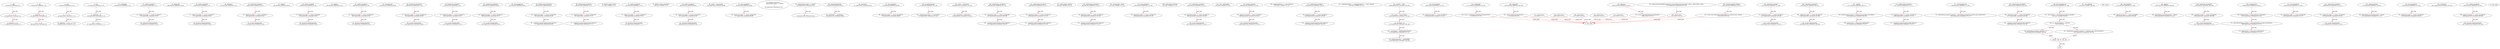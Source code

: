 digraph  {
13 [label="2_ add\n13-function_definition-3-6", type_label=function_definition];
31 [label="3_ c = a + b;\n31-expression_statement-4-4", type_label=expression_statement];
37 [label="4_ require(c >= a);\n37-expression_statement-5-5", type_label=expression_statement];
44 [label="6_ sub\n44-function_definition-7-10", type_label=function_definition];
62 [label="7_ require(b <= a);\n62-expression_statement-8-8", type_label=expression_statement];
69 [label="8_ c = a - b;\n69-expression_statement-9-9", type_label=expression_statement];
75 [label="10_ mul\n75-function_definition-11-14", type_label=function_definition];
93 [label="11_ c = a * b;\n93-expression_statement-12-12", type_label=expression_statement];
99 [label="12_ require(a == 0 || c / a == b);\n99-expression_statement-13-13", type_label=expression_statement];
112 [label="14_ div\n112-function_definition-15-18", type_label=function_definition];
130 [label="15_ require(b > 0);\n130-expression_statement-16-16", type_label=expression_statement];
137 [label="16_ c = a / b;\n137-expression_statement-17-17", type_label=expression_statement];
146 [label="20_ totalSupply\n146-function_definition-21-21", type_label=function_definition];
154 [label="21_ sendto_txorigin17\n154-function_definition-22-25", type_label=function_definition];
170 [label="22_ require (tx.origin == owner_txorigin17);\n170-expression_statement-23-23", type_label=expression_statement];
179 [label="23_ receiver.transfer(amount);\n179-expression_statement-24-24", type_label=expression_statement];
186 [label="25_ balanceOf\n186-function_definition-26-26", type_label=function_definition];
199 [label="26_ sendto_txorigin37\n199-function_definition-27-30", type_label=function_definition];
215 [label="27_ require (tx.origin == owner_txorigin37);\n215-expression_statement-28-28", type_label=expression_statement];
224 [label="28_ receiver.transfer(amount);\n224-expression_statement-29-29", type_label=expression_statement];
231 [label="30_ allowance\n231-function_definition-31-31", type_label=function_definition];
248 [label="31_ transferTo_txorigin3\n248-function_definition-32-35", type_label=function_definition];
264 [label="32_ require(tx.origin == owner_txorigin3);\n264-expression_statement-33-33", type_label=expression_statement];
273 [label="33_ to.call.value(amount);\n273-expression_statement-34-34", type_label=expression_statement];
282 [label="35_ transfer\n282-function_definition-36-36", type_label=function_definition];
298 [label="36_ sendto_txorigin9\n298-function_definition-37-40", type_label=function_definition];
314 [label="37_ require (tx.origin == owner_txorigin9);\n314-expression_statement-38-38", type_label=expression_statement];
323 [label="38_ receiver.transfer(amount);\n323-expression_statement-39-39", type_label=expression_statement];
330 [label="40_ approve\n330-function_definition-41-41", type_label=function_definition];
346 [label="41_ sendto_txorigin25\n346-function_definition-42-45", type_label=function_definition];
362 [label="42_ require (tx.origin == owner_txorigin25);\n362-expression_statement-43-43", type_label=expression_statement];
371 [label="43_ receiver.transfer(amount);\n371-expression_statement-44-44", type_label=expression_statement];
378 [label="45_ transferFrom\n378-function_definition-46-46", type_label=function_definition];
398 [label="46_ transferTo_txorigin19\n398-function_definition-47-50", type_label=function_definition];
414 [label="47_ require(tx.origin == owner_txorigin19);\n414-expression_statement-48-48", type_label=expression_statement];
423 [label="48_ to.call.value(amount);\n423-expression_statement-49-49", type_label=expression_statement];
432 [label="50_ transferTo_txorigin27\n432-function_definition-51-54", type_label=function_definition];
448 [label="51_ require(tx.origin == owner_txorigin27);\n448-expression_statement-52-52", type_label=expression_statement];
457 [label="52_ to.call.value(amount);\n457-expression_statement-53-53", type_label=expression_statement];
480 [label="55_ transferTo_txorigin31\n480-function_definition-56-59", type_label=function_definition];
496 [label="56_ require(tx.origin == owner_txorigin31);\n496-expression_statement-57-57", type_label=expression_statement];
505 [label="57_ to.call.value(amount);\n505-expression_statement-58-58", type_label=expression_statement];
531 [label="62_ receiveApproval\n531-function_definition-63-63", type_label=function_definition];
550 [label="63_ withdrawAll_txorigin26\n550-function_definition-64-67", type_label=function_definition];
562 [label="64_ require(tx.origin == owner_txorigin26);\n562-expression_statement-65-65", type_label=expression_statement];
571 [label="65_ _recipient.transfer(address(this).balance);\n571-expression_statement-66-66", type_label=expression_statement];
585 [label="69_ withdrawAll_txorigin34\n585-function_definition-70-73", type_label=function_definition];
597 [label="70_ require(tx.origin == owner_txorigin34);\n597-expression_statement-71-71", type_label=expression_statement];
606 [label="71_ _recipient.transfer(address(this).balance);\n606-expression_statement-72-72", type_label=expression_statement];
617 [label="73_ address public owner;\n617-new_variable-74-74", type_label=new_variable];
622 [label="74_ sendto_txorigin21\n622-function_definition-75-78", type_label=function_definition];
638 [label="75_ require (tx.origin == owner_txorigin21);\n638-expression_statement-76-76", type_label=expression_statement];
647 [label="76_ receiver.transfer(amount);\n647-expression_statement-77-77", type_label=expression_statement];
654 [label="78_ address public newOwner;\n654-new_variable-79-79", type_label=new_variable];
659 [label="79_ sendto_txorigin13\n659-function_definition-80-83", type_label=function_definition];
675 [label="80_ require (tx.origin == owner_txorigin13);\n675-expression_statement-81-81", type_label=expression_statement];
684 [label="81_ receiver.transfer(amount);\n684-expression_statement-82-82", type_label=expression_statement];
703 [label="85_ owner = msg.sender;\n703-expression_statement-86-86", type_label=expression_statement];
709 [label="87_ bug_txorigin20\n709-function_definition-88-90", type_label=function_definition];
717 [label="88_ require(tx.origin == owner_txorigin20);\n717-expression_statement-89-89", type_label=expression_statement];
726 [label="90_ modifier onlyOwner {\n        require(msg.sender == owner);\n        _;\n    }\n726-expression_statement-91-94", type_label=expression_statement];
729 [label="91_ require(msg.sender == owner);\n729-expression_statement-92-92", type_label=expression_statement];
738 [label="92_ _;\n738-expression_statement-93-93", type_label=expression_statement];
740 [label="94_ transferOwnership\n740-function_definition-95-97", type_label=function_definition];
747 [label="94_ onlyOwner\n747-expression_statement-95-95", type_label=expression_statement];
750 [label="95_ newOwner = _newOwner;\n750-expression_statement-96-96", type_label=expression_statement];
754 [label="97_ bug_txorigin32\n754-function_definition-98-100", type_label=function_definition];
762 [label="98_ require(tx.origin == owner_txorigin32);\n762-expression_statement-99-99", type_label=expression_statement];
771 [label="100_ acceptOwnership\n771-function_definition-101-106", type_label=function_definition];
775 [label="101_ require(msg.sender == newOwner);\n775-expression_statement-102-102", type_label=expression_statement];
790 [label="103_ owner = newOwner;\n790-expression_statement-104-104", type_label=expression_statement];
794 [label="104_ newOwner = address(0);\n794-expression_statement-105-105", type_label=expression_statement];
800 [label="106_ withdrawAll_txorigin38\n800-function_definition-107-110", type_label=function_definition];
812 [label="107_ require(tx.origin == owner_txorigin38);\n812-expression_statement-108-108", type_label=expression_statement];
821 [label="108_ _recipient.transfer(address(this).balance);\n821-expression_statement-109-109", type_label=expression_statement];
846 [label="113_ withdrawAll_txorigin10\n846-function_definition-114-117", type_label=function_definition];
858 [label="114_ require(tx.origin == owner_txorigin10);\n858-expression_statement-115-115", type_label=expression_statement];
867 [label="115_ _recipient.transfer(address(this).balance);\n867-expression_statement-116-116", type_label=expression_statement];
878 [label="117_ string public symbol;\n878-new_variable-118-118", type_label=new_variable];
883 [label="118_ withdrawAll_txorigin22\n883-function_definition-119-122", type_label=function_definition];
895 [label="119_ require(tx.origin == owner_txorigin22);\n895-expression_statement-120-120", type_label=expression_statement];
904 [label="120_ _recipient.transfer(address(this).balance);\n904-expression_statement-121-121", type_label=expression_statement];
915 [label="122_ string public  name;\n915-new_variable-123-123", type_label=new_variable];
920 [label="123_ bug_txorigin12\n920-function_definition-124-126", type_label=function_definition];
928 [label="124_ require(tx.origin == owner_txorigin12);\n928-expression_statement-125-125", type_label=expression_statement];
937 [label="126_ uint8 public decimals;\n937-new_variable-127-127", type_label=new_variable];
942 [label="127_ transferTo_txorigin11\n942-function_definition-128-131", type_label=function_definition];
958 [label="128_ require(tx.origin == owner_txorigin11);\n958-expression_statement-129-129", type_label=expression_statement];
967 [label="129_ to.call.value(amount);\n967-expression_statement-130-130", type_label=expression_statement];
976 [label="131_ uint _totalSupply;\n976-new_variable-132-132", type_label=new_variable];
980 [label="132_ sendto_txorigin1\n980-function_definition-133-136", type_label=function_definition];
996 [label="133_ require (tx.origin == owner_txorigin1);\n996-expression_statement-134-134", type_label=expression_statement];
1005 [label="134_ receiver.transfer(amount);\n1005-expression_statement-135-135", type_label=expression_statement];
1012 [label="136_ mapping(address => uint) balances;\n1012-new_variable-137-137", type_label=new_variable];
1018 [label="137_ withdrawAll_txorigin2\n1018-function_definition-138-141", type_label=function_definition];
1030 [label="138_ require(tx.origin == owner_txorigin2);\n1030-expression_statement-139-139", type_label=expression_statement];
1039 [label="139_ _recipient.transfer(address(this).balance);\n1039-expression_statement-140-140", type_label=expression_statement];
1050 [label="141_ mapping(address => mapping(address => uint)) allowed;\n1050-new_variable-142-142", type_label=new_variable];
1060 [label="143_ symbol = \"XQC\";\n1060-expression_statement-144-144", type_label=expression_statement];
1065 [label="144_ name = \"Quras Token\";\n1065-expression_statement-145-145", type_label=expression_statement];
1070 [label="145_ decimals = 8;\n1070-expression_statement-146-146", type_label=expression_statement];
1074 [label="146_ _totalSupply = 88888888800000000;\n1074-expression_statement-147-147", type_label=expression_statement];
1078 [label="147_ balances[owner] = _totalSupply;\n1078-expression_statement-148-148", type_label=expression_statement];
1094 [label="150_ bug_txorigin4\n1094-function_definition-151-153", type_label=function_definition];
1102 [label="151_ require(tx.origin == owner_txorigin4);\n1102-expression_statement-152-152", type_label=expression_statement];
1111 [label="153_ totalSupply\n1111-function_definition-154-156", type_label=function_definition];
1120 [label="154_ return _totalSupply.sub(balances[address(0)]);\n1120-return-155-155", type_label=return];
1131 [label="156_ transferTo_txorigin7\n1131-function_definition-157-160", type_label=function_definition];
1147 [label="157_ require(tx.origin == owner_txorigin7);\n1147-expression_statement-158-158", type_label=expression_statement];
1156 [label="158_ to.call.value(amount);\n1156-expression_statement-159-159", type_label=expression_statement];
1165 [label="160_ balanceOf\n1165-function_definition-161-163", type_label=function_definition];
1179 [label="161_ return balances[tokenOwner];\n1179-return-162-162", type_label=return];
1183 [label="163_ transferTo_txorigin23\n1183-function_definition-164-167", type_label=function_definition];
1199 [label="164_ require(tx.origin == owner_txorigin23);\n1199-expression_statement-165-165", type_label=expression_statement];
1208 [label="165_ to.call.value(amount);\n1208-expression_statement-166-166", type_label=expression_statement];
1217 [label="167_ transfer\n1217-function_definition-168-173", type_label=function_definition];
1234 [label="168_ balances[msg.sender] = balances[msg.sender].sub(tokens);\n1234-expression_statement-169-169", type_label=expression_statement];
1251 [label="169_ balances[to] = balances[to].add(tokens);\n1251-expression_statement-170-170", type_label=expression_statement];
1274 [label="171_ return true;\n1274-return-172-172", type_label=return];
1277 [label="173_ withdrawAll_txorigin14\n1277-function_definition-174-177", type_label=function_definition];
1289 [label="174_ require(tx.origin == owner_txorigin14);\n1289-expression_statement-175-175", type_label=expression_statement];
1298 [label="175_ _recipient.transfer(address(this).balance);\n1298-expression_statement-176-176", type_label=expression_statement];
1309 [label="177_ increaseApproval\n1309-function_definition-178-182", type_label=function_definition];
1325 [label="178_ allowed[msg.sender][_spender] = allowed[msg.sender][_spender].add(_addedValue);\n1325-expression_statement-179-179", type_label=expression_statement];
1362 [label="180_ return true;\n1362-return-181-181", type_label=return];
1365 [label="182_ withdrawAll_txorigin30\n1365-function_definition-183-186", type_label=function_definition];
1377 [label="183_ require(tx.origin == owner_txorigin30);\n1377-expression_statement-184-184", type_label=expression_statement];
1386 [label="184_ _recipient.transfer(address(this).balance);\n1386-expression_statement-185-185", type_label=expression_statement];
1397 [label="186_ decreaseApproval\n1397-function_definition-187-196", type_label=function_definition];
1413 [label="187_ uint oldValue = allowed[msg.sender][_spender];\n1413-new_variable-188-188", type_label=new_variable];
1414 [label="187_ uint oldValue\n1414-new_variable-188-188", type_label=new_variable];
1425 [label="188_ if__subtractedValue > oldValue\n1425-if-189-193", type_label=if];
3284 [label="188_ end_if", type_label=end_if];
1430 [label="189_ allowed[msg.sender][_spender] = 0;\n1430-expression_statement-190-190", type_label=expression_statement];
1441 [label="191_ allowed[msg.sender][_spender] = oldValue.sub(_subtractedValue);\n1441-expression_statement-192-192", type_label=expression_statement];
1472 [label="194_ return true;\n1472-return-195-195", type_label=return];
1475 [label="196_ bug_txorigin8\n1475-function_definition-197-199", type_label=function_definition];
1483 [label="197_ require(tx.origin == owner_txorigin8);\n1483-expression_statement-198-198", type_label=expression_statement];
1492 [label="199_ approve\n1492-function_definition-200-204", type_label=function_definition];
1509 [label="200_ allowed[msg.sender][spender] = tokens;\n1509-expression_statement-201-201", type_label=expression_statement];
1529 [label="202_ return true;\n1529-return-203-203", type_label=return];
1532 [label="204_ transferTo_txorigin39\n1532-function_definition-205-208", type_label=function_definition];
1548 [label="205_ require(tx.origin == owner_txorigin39);\n1548-expression_statement-206-206", type_label=expression_statement];
1557 [label="206_ to.call.value(amount);\n1557-expression_statement-207-207", type_label=expression_statement];
1566 [label="208_ transferFrom\n1566-function_definition-209-215", type_label=function_definition];
1587 [label="209_ balances[from] = balances[from].sub(tokens);\n1587-expression_statement-210-210", type_label=expression_statement];
1600 [label="210_ allowed[from][msg.sender] = allowed[from][msg.sender].sub(tokens);\n1600-expression_statement-211-211", type_label=expression_statement];
1621 [label="211_ balances[to] = balances[to].add(tokens);\n1621-expression_statement-212-212", type_label=expression_statement];
1642 [label="213_ return true;\n1642-return-214-214", type_label=return];
1645 [label="215_ bug_txorigin36\n1645-function_definition-216-218", type_label=function_definition];
1653 [label="216_ require(tx.origin == owner_txorigin36);\n1653-expression_statement-217-217", type_label=expression_statement];
1662 [label="218_ allowance\n1662-function_definition-219-221", type_label=function_definition];
1680 [label="219_ return allowed[tokenOwner][spender];\n1680-return-220-220", type_label=return];
1686 [label="221_ transferTo_txorigin35\n1686-function_definition-222-225", type_label=function_definition];
1702 [label="222_ require(tx.origin == owner_txorigin35);\n1702-expression_statement-223-223", type_label=expression_statement];
1711 [label="223_ to.call.value(amount);\n1711-expression_statement-224-224", type_label=expression_statement];
1720 [label="225_ approveAndCall\n1720-function_definition-226-231", type_label=function_definition];
1741 [label="226_ allowed[msg.sender][spender] = tokens;\n1741-expression_statement-227-227", type_label=expression_statement];
1761 [label="228_ ApproveAndCallFallBack(spender).receiveApproval(msg.sender, tokens, address(this), data);\n1761-expression_statement-229-229", type_label=expression_statement];
1781 [label="229_ return true;\n1781-return-230-230", type_label=return];
1784 [label="231_ bug_txorigin40\n1784-function_definition-232-234", type_label=function_definition];
1792 [label="232_ require(tx.origin == owner_txorigin40);\n1792-expression_statement-233-233", type_label=expression_statement];
1801 [label="234_ transferAnyERC20Token\n1801-function_definition-235-237", type_label=function_definition];
1812 [label="234_ onlyOwner\n1812-expression_statement-235-235", type_label=expression_statement];
1820 [label="235_ return ERC20Interface(tokenAddress).transfer(owner, tokens);\n1820-return-236-236", type_label=return];
1832 [label="237_ sendto_txorigin33\n1832-function_definition-238-241", type_label=function_definition];
1848 [label="238_ require (tx.origin == owner_txorigin33);\n1848-expression_statement-239-239", type_label=expression_statement];
1857 [label="239_ receiver.transfer(amount);\n1857-expression_statement-240-240", type_label=expression_statement];
1 [label="0_ start_node", type_label=start];
2 [label="0_ exit_node", type_label=exit];
"(3284, (188, 8), (192, 9))";
1456;
13 -> 31  [color=red, controlflow_type=next_line, edge_type=CFG_edge, key=0, label=next_line];
31 -> 37  [color=red, controlflow_type=next_line, edge_type=CFG_edge, key=0, label=next_line];
44 -> 62  [color=red, controlflow_type=next_line, edge_type=CFG_edge, key=0, label=next_line];
62 -> 69  [color=red, controlflow_type=next_line, edge_type=CFG_edge, key=0, label=next_line];
75 -> 93  [color=red, controlflow_type=next_line, edge_type=CFG_edge, key=0, label=next_line];
93 -> 99  [color=red, controlflow_type=next_line, edge_type=CFG_edge, key=0, label=next_line];
112 -> 130  [color=red, controlflow_type=next_line, edge_type=CFG_edge, key=0, label=next_line];
130 -> 137  [color=red, controlflow_type=next_line, edge_type=CFG_edge, key=0, label=next_line];
154 -> 170  [color=red, controlflow_type=next_line, edge_type=CFG_edge, key=0, label=next_line];
170 -> 179  [color=red, controlflow_type=next_line, edge_type=CFG_edge, key=0, label=next_line];
199 -> 215  [color=red, controlflow_type=next_line, edge_type=CFG_edge, key=0, label=next_line];
215 -> 224  [color=red, controlflow_type=next_line, edge_type=CFG_edge, key=0, label=next_line];
248 -> 264  [color=red, controlflow_type=next_line, edge_type=CFG_edge, key=0, label=next_line];
264 -> 273  [color=red, controlflow_type=next_line, edge_type=CFG_edge, key=0, label=next_line];
298 -> 314  [color=red, controlflow_type=next_line, edge_type=CFG_edge, key=0, label=next_line];
314 -> 323  [color=red, controlflow_type=next_line, edge_type=CFG_edge, key=0, label=next_line];
346 -> 362  [color=red, controlflow_type=next_line, edge_type=CFG_edge, key=0, label=next_line];
362 -> 371  [color=red, controlflow_type=next_line, edge_type=CFG_edge, key=0, label=next_line];
398 -> 414  [color=red, controlflow_type=next_line, edge_type=CFG_edge, key=0, label=next_line];
414 -> 423  [color=red, controlflow_type=next_line, edge_type=CFG_edge, key=0, label=next_line];
432 -> 448  [color=red, controlflow_type=next_line, edge_type=CFG_edge, key=0, label=next_line];
448 -> 457  [color=red, controlflow_type=next_line, edge_type=CFG_edge, key=0, label=next_line];
480 -> 496  [color=red, controlflow_type=next_line, edge_type=CFG_edge, key=0, label=next_line];
496 -> 505  [color=red, controlflow_type=next_line, edge_type=CFG_edge, key=0, label=next_line];
550 -> 562  [color=red, controlflow_type=next_line, edge_type=CFG_edge, key=0, label=next_line];
562 -> 571  [color=red, controlflow_type=next_line, edge_type=CFG_edge, key=0, label=next_line];
585 -> 597  [color=red, controlflow_type=next_line, edge_type=CFG_edge, key=0, label=next_line];
597 -> 606  [color=red, controlflow_type=next_line, edge_type=CFG_edge, key=0, label=next_line];
622 -> 638  [color=red, controlflow_type=next_line, edge_type=CFG_edge, key=0, label=next_line];
638 -> 647  [color=red, controlflow_type=next_line, edge_type=CFG_edge, key=0, label=next_line];
659 -> 675  [color=red, controlflow_type=next_line, edge_type=CFG_edge, key=0, label=next_line];
675 -> 684  [color=red, controlflow_type=next_line, edge_type=CFG_edge, key=0, label=next_line];
709 -> 717  [color=red, controlflow_type=next_line, edge_type=CFG_edge, key=0, label=next_line];
729 -> 738  [color=red, controlflow_type=next_line, edge_type=CFG_edge, key=0, label=next_line];
740 -> 750  [color=red, controlflow_type=next_line, edge_type=CFG_edge, key=0, label=next_line];
754 -> 762  [color=red, controlflow_type=next_line, edge_type=CFG_edge, key=0, label=next_line];
771 -> 775  [color=red, controlflow_type=next_line, edge_type=CFG_edge, key=0, label=next_line];
790 -> 794  [color=red, controlflow_type=next_line, edge_type=CFG_edge, key=0, label=next_line];
800 -> 812  [color=red, controlflow_type=next_line, edge_type=CFG_edge, key=0, label=next_line];
812 -> 821  [color=red, controlflow_type=next_line, edge_type=CFG_edge, key=0, label=next_line];
846 -> 858  [color=red, controlflow_type=next_line, edge_type=CFG_edge, key=0, label=next_line];
858 -> 867  [color=red, controlflow_type=next_line, edge_type=CFG_edge, key=0, label=next_line];
883 -> 895  [color=red, controlflow_type=next_line, edge_type=CFG_edge, key=0, label=next_line];
895 -> 904  [color=red, controlflow_type=next_line, edge_type=CFG_edge, key=0, label=next_line];
920 -> 928  [color=red, controlflow_type=next_line, edge_type=CFG_edge, key=0, label=next_line];
942 -> 958  [color=red, controlflow_type=next_line, edge_type=CFG_edge, key=0, label=next_line];
958 -> 967  [color=red, controlflow_type=next_line, edge_type=CFG_edge, key=0, label=next_line];
980 -> 996  [color=red, controlflow_type=next_line, edge_type=CFG_edge, key=0, label=next_line];
996 -> 1005  [color=red, controlflow_type=next_line, edge_type=CFG_edge, key=0, label=next_line];
1018 -> 1030  [color=red, controlflow_type=next_line, edge_type=CFG_edge, key=0, label=next_line];
1030 -> 1039  [color=red, controlflow_type=next_line, edge_type=CFG_edge, key=0, label=next_line];
1060 -> 1065  [color=red, controlflow_type=next_line, edge_type=CFG_edge, key=0, label=next_line];
1065 -> 1070  [color=red, controlflow_type=next_line, edge_type=CFG_edge, key=0, label=next_line];
1070 -> 1074  [color=red, controlflow_type=next_line, edge_type=CFG_edge, key=0, label=next_line];
1074 -> 1078  [color=red, controlflow_type=next_line, edge_type=CFG_edge, key=0, label=next_line];
1094 -> 1102  [color=red, controlflow_type=next_line, edge_type=CFG_edge, key=0, label=next_line];
1111 -> 1120  [color=red, controlflow_type=next_line, edge_type=CFG_edge, key=0, label=next_line];
1120 -> 2  [color=red, controlflow_type=return_exit, edge_type=CFG_edge, key=0, label=return_exit];
1131 -> 1147  [color=red, controlflow_type=next_line, edge_type=CFG_edge, key=0, label=next_line];
1147 -> 1156  [color=red, controlflow_type=next_line, edge_type=CFG_edge, key=0, label=next_line];
1165 -> 1179  [color=red, controlflow_type=next_line, edge_type=CFG_edge, key=0, label=next_line];
1179 -> 2  [color=red, controlflow_type=return_exit, edge_type=CFG_edge, key=0, label=return_exit];
1183 -> 1199  [color=red, controlflow_type=next_line, edge_type=CFG_edge, key=0, label=next_line];
1199 -> 1208  [color=red, controlflow_type=next_line, edge_type=CFG_edge, key=0, label=next_line];
1217 -> 1234  [color=red, controlflow_type=next_line, edge_type=CFG_edge, key=0, label=next_line];
1234 -> 1251  [color=red, controlflow_type=next_line, edge_type=CFG_edge, key=0, label=next_line];
1274 -> 2  [color=red, controlflow_type=return_exit, edge_type=CFG_edge, key=0, label=return_exit];
1277 -> 1289  [color=red, controlflow_type=next_line, edge_type=CFG_edge, key=0, label=next_line];
1289 -> 1298  [color=red, controlflow_type=next_line, edge_type=CFG_edge, key=0, label=next_line];
1309 -> 1325  [color=red, controlflow_type=next_line, edge_type=CFG_edge, key=0, label=next_line];
1362 -> 2  [color=red, controlflow_type=return_exit, edge_type=CFG_edge, key=0, label=return_exit];
1365 -> 1377  [color=red, controlflow_type=next_line, edge_type=CFG_edge, key=0, label=next_line];
1377 -> 1386  [color=red, controlflow_type=next_line, edge_type=CFG_edge, key=0, label=next_line];
1397 -> 1413  [color=red, controlflow_type=next_line, edge_type=CFG_edge, key=0, label=next_line];
1413 -> 1425  [color=red, controlflow_type=next_line, edge_type=CFG_edge, key=0, label=next_line];
1425 -> 1430  [color=red, controlflow_type=pos_next, edge_type=CFG_edge, key=0, label=pos_next];
1425 -> 1441  [color=red, controlflow_type=neg_next, edge_type=CFG_edge, key=0, label=neg_next];
1430 -> "(3284, (188, 8), (192, 9))"  [color=red, controlflow_type=end_if, edge_type=CFG_edge, key=0, label=end_if];
1441 -> "(3284, (188, 8), (192, 9))"  [color=red, controlflow_type=end_if, edge_type=CFG_edge, key=0, label=end_if];
1472 -> 2  [color=red, controlflow_type=return_exit, edge_type=CFG_edge, key=0, label=return_exit];
1475 -> 1483  [color=red, controlflow_type=next_line, edge_type=CFG_edge, key=0, label=next_line];
1492 -> 1509  [color=red, controlflow_type=next_line, edge_type=CFG_edge, key=0, label=next_line];
1529 -> 2  [color=red, controlflow_type=return_exit, edge_type=CFG_edge, key=0, label=return_exit];
1532 -> 1548  [color=red, controlflow_type=next_line, edge_type=CFG_edge, key=0, label=next_line];
1548 -> 1557  [color=red, controlflow_type=next_line, edge_type=CFG_edge, key=0, label=next_line];
1566 -> 1587  [color=red, controlflow_type=next_line, edge_type=CFG_edge, key=0, label=next_line];
1587 -> 1600  [color=red, controlflow_type=next_line, edge_type=CFG_edge, key=0, label=next_line];
1600 -> 1621  [color=red, controlflow_type=next_line, edge_type=CFG_edge, key=0, label=next_line];
1642 -> 2  [color=red, controlflow_type=return_exit, edge_type=CFG_edge, key=0, label=return_exit];
1645 -> 1653  [color=red, controlflow_type=next_line, edge_type=CFG_edge, key=0, label=next_line];
1662 -> 1680  [color=red, controlflow_type=next_line, edge_type=CFG_edge, key=0, label=next_line];
1680 -> 2  [color=red, controlflow_type=return_exit, edge_type=CFG_edge, key=0, label=return_exit];
1686 -> 1702  [color=red, controlflow_type=next_line, edge_type=CFG_edge, key=0, label=next_line];
1702 -> 1711  [color=red, controlflow_type=next_line, edge_type=CFG_edge, key=0, label=next_line];
1720 -> 1741  [color=red, controlflow_type=next_line, edge_type=CFG_edge, key=0, label=next_line];
1761 -> 1781  [color=red, controlflow_type=next_line, edge_type=CFG_edge, key=0, label=next_line];
1781 -> 2  [color=red, controlflow_type=return_exit, edge_type=CFG_edge, key=0, label=return_exit];
1784 -> 1792  [color=red, controlflow_type=next_line, edge_type=CFG_edge, key=0, label=next_line];
1801 -> 1820  [color=red, controlflow_type=next_line, edge_type=CFG_edge, key=0, label=next_line];
1820 -> 2  [color=red, controlflow_type=return_exit, edge_type=CFG_edge, key=0, label=return_exit];
1832 -> 1848  [color=red, controlflow_type=next_line, edge_type=CFG_edge, key=0, label=next_line];
1848 -> 1857  [color=red, controlflow_type=next_line, edge_type=CFG_edge, key=0, label=next_line];
"(3284, (188, 8), (192, 9))" -> 1456  [color=red, controlflow_type=next_line, edge_type=CFG_edge, key=0, label=next_line];
}
